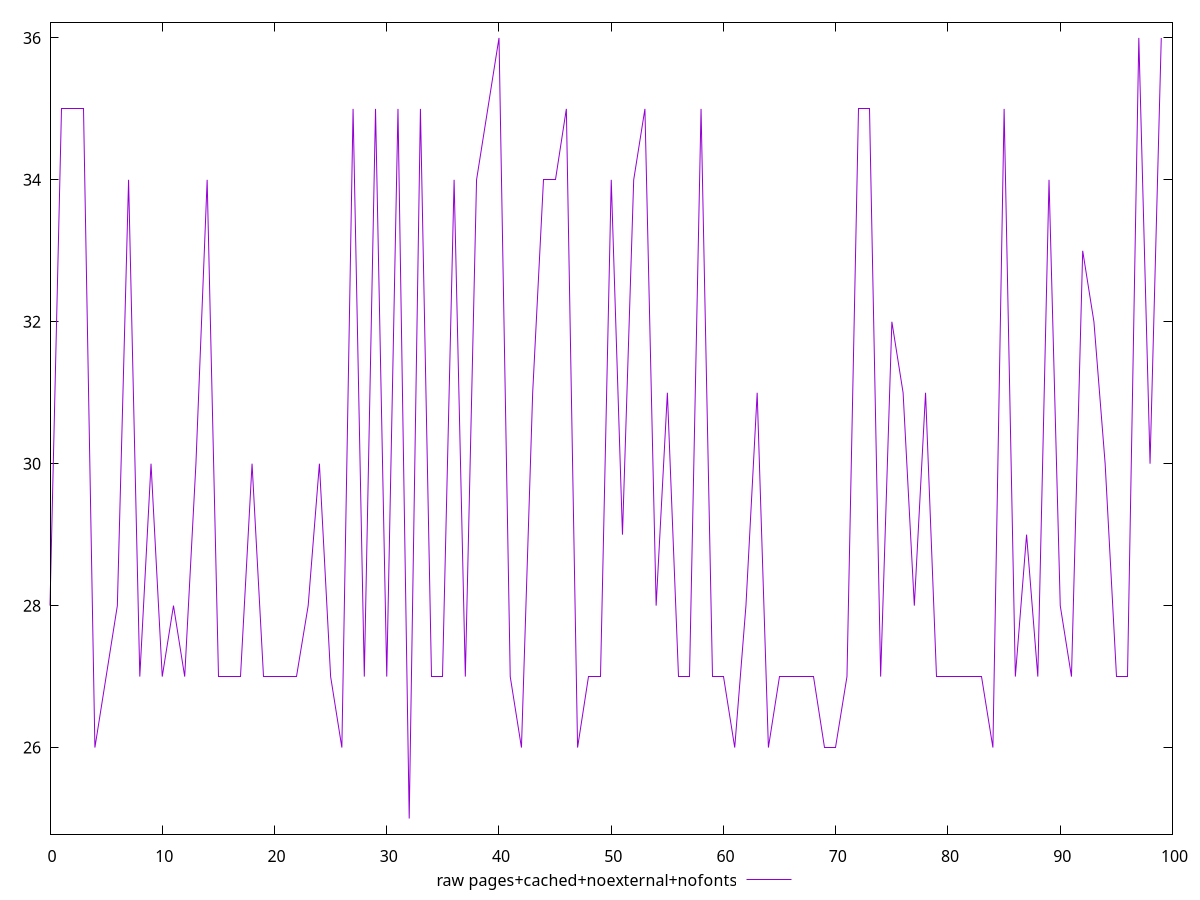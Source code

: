 $_rawPagesCachedNoexternalNofonts <<EOF
28
35
35
35
26
27
28
34
27
30
27
28
27
30
34
27
27
27
30
27
27
27
27
28
30
27
26
35
27
35
27
35
25
35
27
27
34
27
34
35
36
27
26
31
34
34
35
26
27
27
34
29
34
35
28
31
27
27
35
27
27
26
28
31
26
27
27
27
27
26
26
27
35
35
27
32
31
28
31
27
27
27
27
27
26
35
27
29
27
34
28
27
33
32
30
27
27
36
30
36
EOF
set key outside below
set terminal pngcairo
set output "report_00005_2020-11-02T22-26-11.212Z/max-potential-fid/pages+cached+noexternal+nofonts//raw.png"
set yrange [24.78:36.22]
plot $_rawPagesCachedNoexternalNofonts title "raw pages+cached+noexternal+nofonts" with line ,